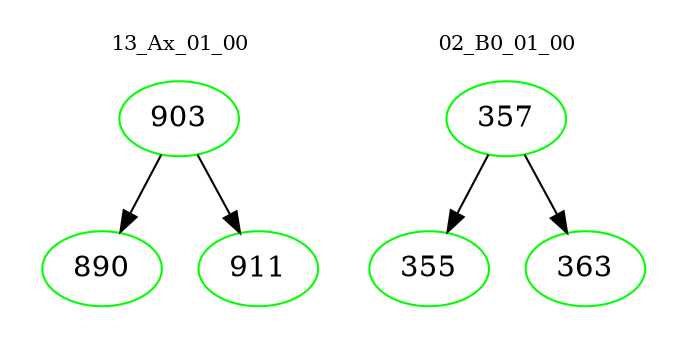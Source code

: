 digraph{
subgraph cluster_0 {
color = white
label = "13_Ax_01_00";
fontsize=10;
T0_903 [label="903", color="green"]
T0_903 -> T0_890 [color="black"]
T0_890 [label="890", color="green"]
T0_903 -> T0_911 [color="black"]
T0_911 [label="911", color="green"]
}
subgraph cluster_1 {
color = white
label = "02_B0_01_00";
fontsize=10;
T1_357 [label="357", color="green"]
T1_357 -> T1_355 [color="black"]
T1_355 [label="355", color="green"]
T1_357 -> T1_363 [color="black"]
T1_363 [label="363", color="green"]
}
}
